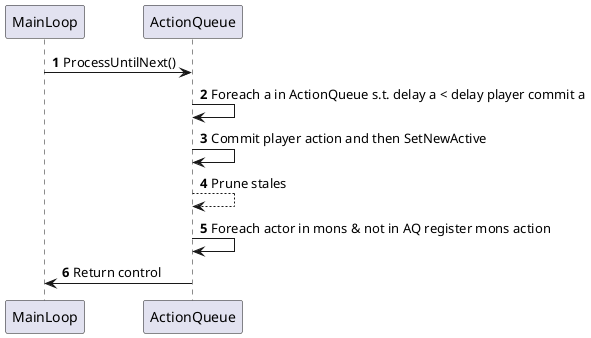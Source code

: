 @startuml
'https://plantuml.com/sequence-diagram

autonumber

MainLoop -> ActionQueue: ProcessUntilNext()
ActionQueue -> ActionQueue: Foreach a in ActionQueue s.t. delay a < delay player commit a
ActionQueue -> ActionQueue: Commit player action and then SetNewActive
ActionQueue --> ActionQueue: Prune stales
ActionQueue -> ActionQueue: Foreach actor in mons & not in AQ register mons action
ActionQueue -> MainLoop: Return control
@enduml
